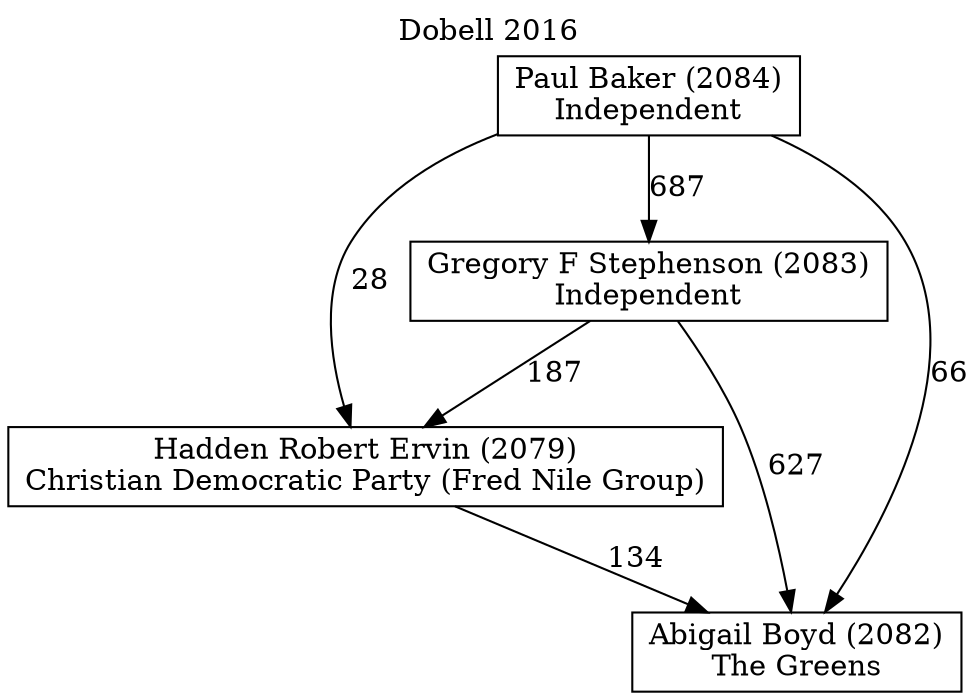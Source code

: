 // House preference flow
digraph "Abigail Boyd (2082)_Dobell_2016" {
	graph [label="Dobell 2016" labelloc=t mclimit=10]
	node [shape=box]
	"Hadden Robert Ervin (2079)" [label="Hadden Robert Ervin (2079)
Christian Democratic Party (Fred Nile Group)"]
	"Gregory F Stephenson (2083)" [label="Gregory F Stephenson (2083)
Independent"]
	"Abigail Boyd (2082)" [label="Abigail Boyd (2082)
The Greens"]
	"Paul Baker (2084)" [label="Paul Baker (2084)
Independent"]
	"Gregory F Stephenson (2083)" -> "Abigail Boyd (2082)" [label=627]
	"Gregory F Stephenson (2083)" -> "Hadden Robert Ervin (2079)" [label=187]
	"Paul Baker (2084)" -> "Abigail Boyd (2082)" [label=66]
	"Paul Baker (2084)" -> "Gregory F Stephenson (2083)" [label=687]
	"Paul Baker (2084)" -> "Hadden Robert Ervin (2079)" [label=28]
	"Hadden Robert Ervin (2079)" -> "Abigail Boyd (2082)" [label=134]
}
